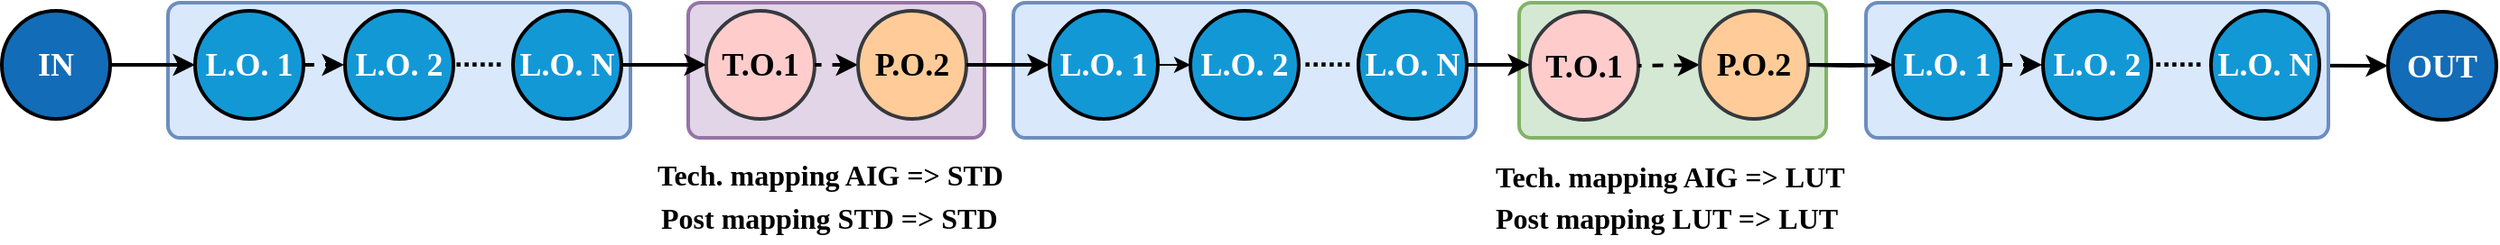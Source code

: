 <mxfile version="26.0.2">
  <diagram name="第 1 页" id="BYLMfou5CTJKFt67lV0u">
    <mxGraphModel dx="2257" dy="822" grid="1" gridSize="10" guides="1" tooltips="1" connect="1" arrows="1" fold="1" page="1" pageScale="1" pageWidth="1400" pageHeight="15" math="0" shadow="0">
      <root>
        <mxCell id="0" />
        <mxCell id="1" parent="0" />
        <mxCell id="Ae0JqBP-xcse2WlZujs8-57" value="" style="rounded=1;whiteSpace=wrap;html=1;arcSize=9;fillColor=#e1d5e7;strokeColor=#9673a6;strokeWidth=2;" parent="1" vertex="1">
          <mxGeometry x="389" y="430.5" width="164" height="75" as="geometry" />
        </mxCell>
        <mxCell id="Ae0JqBP-xcse2WlZujs8-32" value="" style="rounded=1;whiteSpace=wrap;html=1;arcSize=9;fillColor=#dae8fc;strokeColor=#6c8ebf;strokeWidth=2;" parent="1" vertex="1">
          <mxGeometry x="101" y="430.5" width="256" height="75" as="geometry" />
        </mxCell>
        <mxCell id="Ae0JqBP-xcse2WlZujs8-10" value="&lt;font color=&quot;#ffffff&quot; face=&quot;Times New Roman&quot; style=&quot;font-size: 18px;&quot;&gt;&lt;b&gt;L.O. 1&lt;/b&gt;&lt;/font&gt;" style="ellipse;whiteSpace=wrap;html=1;aspect=fixed;strokeWidth=2;fillColor=#1398D6;" parent="1" vertex="1">
          <mxGeometry x="116" y="435" width="60" height="60" as="geometry" />
        </mxCell>
        <mxCell id="Ae0JqBP-xcse2WlZujs8-11" value="&lt;b style=&quot;font-family: &amp;quot;Times New Roman&amp;quot;; font-size: 18px;&quot;&gt;&lt;font color=&quot;#ffffff&quot;&gt;L.O. N&lt;/font&gt;&lt;/b&gt;" style="ellipse;whiteSpace=wrap;html=1;aspect=fixed;strokeWidth=2;fillColor=#1398D6;" parent="1" vertex="1">
          <mxGeometry x="292" y="435" width="60" height="60" as="geometry" />
        </mxCell>
        <mxCell id="Ae0JqBP-xcse2WlZujs8-15" style="edgeStyle=orthogonalEdgeStyle;rounded=0;orthogonalLoop=1;jettySize=auto;html=1;strokeWidth=2;entryX=0;entryY=0.5;entryDx=0;entryDy=0;" parent="1" source="Ae0JqBP-xcse2WlZujs8-13" target="Ae0JqBP-xcse2WlZujs8-10" edge="1">
          <mxGeometry relative="1" as="geometry">
            <mxPoint x="119" y="465" as="targetPoint" />
          </mxGeometry>
        </mxCell>
        <mxCell id="Ae0JqBP-xcse2WlZujs8-13" value="&lt;b style=&quot;font-family: &amp;quot;Times New Roman&amp;quot;; font-size: 18px;&quot;&gt;&lt;font color=&quot;#ffffff&quot;&gt;IN&lt;/font&gt;&lt;/b&gt;" style="ellipse;whiteSpace=wrap;html=1;aspect=fixed;strokeWidth=2;fillColor=#136cb7;" parent="1" vertex="1">
          <mxGeometry x="9" y="435" width="60" height="60" as="geometry" />
        </mxCell>
        <mxCell id="Ae0JqBP-xcse2WlZujs8-33" value="" style="rounded=1;whiteSpace=wrap;html=1;arcSize=9;fillColor=#d5e8d4;strokeColor=#82b366;strokeWidth=2;" parent="1" vertex="1">
          <mxGeometry x="849" y="430.5" width="170" height="75" as="geometry" />
        </mxCell>
        <mxCell id="Ae0JqBP-xcse2WlZujs8-35" value="&lt;font face=&quot;Times New Roman&quot; style=&quot;font-size: 18px;&quot;&gt;&lt;b&gt;T.O.1&lt;/b&gt;&lt;/font&gt;" style="ellipse;whiteSpace=wrap;html=1;aspect=fixed;strokeWidth=2;fillColor=#ffcccc;strokeColor=#36393d;" parent="1" vertex="1">
          <mxGeometry x="855" y="435.5" width="60" height="60" as="geometry" />
        </mxCell>
        <mxCell id="Ae0JqBP-xcse2WlZujs8-36" style="rounded=0;orthogonalLoop=1;jettySize=auto;html=1;entryX=1;entryY=0.5;entryDx=0;entryDy=0;exitX=0;exitY=0.5;exitDx=0;exitDy=0;strokeWidth=2;startArrow=classic;startFill=1;dashed=1;endArrow=none;endFill=0;" parent="1" source="Ae0JqBP-xcse2WlZujs8-38" target="Ae0JqBP-xcse2WlZujs8-35" edge="1">
          <mxGeometry relative="1" as="geometry" />
        </mxCell>
        <mxCell id="Ae0JqBP-xcse2WlZujs8-38" value="&lt;b style=&quot;font-family: &amp;quot;Times New Roman&amp;quot;; font-size: 18px;&quot;&gt;P.O.2&lt;/b&gt;" style="ellipse;whiteSpace=wrap;html=1;aspect=fixed;strokeWidth=2;fillColor=#ffcc99;strokeColor=#36393d;" parent="1" vertex="1">
          <mxGeometry x="949" y="435" width="60" height="60" as="geometry" />
        </mxCell>
        <mxCell id="Ae0JqBP-xcse2WlZujs8-47" value="&lt;font face=&quot;Times New Roman&quot; style=&quot;font-size: 18px;&quot;&gt;&lt;b&gt;T.O.1&lt;/b&gt;&lt;/font&gt;" style="ellipse;whiteSpace=wrap;html=1;aspect=fixed;strokeWidth=2;fillColor=#ffcccc;strokeColor=#36393d;" parent="1" vertex="1">
          <mxGeometry x="399" y="435" width="60" height="60" as="geometry" />
        </mxCell>
        <mxCell id="Ae0JqBP-xcse2WlZujs8-48" style="rounded=0;orthogonalLoop=1;jettySize=auto;html=1;entryX=1;entryY=0.5;entryDx=0;entryDy=0;exitX=0;exitY=0.5;exitDx=0;exitDy=0;strokeWidth=2;startArrow=classic;startFill=1;dashed=1;endArrow=none;endFill=0;" parent="1" source="Ae0JqBP-xcse2WlZujs8-50" target="Ae0JqBP-xcse2WlZujs8-47" edge="1">
          <mxGeometry relative="1" as="geometry" />
        </mxCell>
        <mxCell id="Ae0JqBP-xcse2WlZujs8-50" value="&lt;b style=&quot;font-family: &amp;quot;Times New Roman&amp;quot;; font-size: 18px;&quot;&gt;P.O.2&lt;/b&gt;" style="ellipse;whiteSpace=wrap;html=1;aspect=fixed;strokeWidth=2;fillColor=#ffcc99;strokeColor=#36393d;" parent="1" vertex="1">
          <mxGeometry x="483" y="435" width="60" height="60" as="geometry" />
        </mxCell>
        <mxCell id="Ae0JqBP-xcse2WlZujs8-58" value="&lt;p style=&quot;language:zh-CN;margin-top:0pt;margin-bottom:0pt;margin-left:0in;&lt;br/&gt;text-align:center;direction:ltr;unicode-bidi:embed;mso-line-break-override:&lt;br/&gt;none;word-break:normal;punctuation-wrap:hanging&quot;&gt;&lt;span style=&quot;font-size: 12pt; color: black; font-weight: bold;&quot;&gt;&lt;font face=&quot;Times New Roman&quot;&gt;Tech. mapping AIG =&amp;gt; LUT&lt;/font&gt;&lt;/span&gt;&lt;/p&gt;" style="text;whiteSpace=wrap;html=1;" parent="1" vertex="1">
          <mxGeometry x="834" y="511" width="200" height="30" as="geometry" />
        </mxCell>
        <mxCell id="Ae0JqBP-xcse2WlZujs8-59" value="&lt;p style=&quot;language:zh-CN;margin-top:0pt;margin-bottom:0pt;margin-left:0in;&lt;br/&gt;text-align:center;direction:ltr;unicode-bidi:embed;mso-line-break-override:&lt;br/&gt;none;word-break:normal;punctuation-wrap:hanging&quot;&gt;&lt;span style=&quot;font-size:12.0pt;&lt;br/&gt;font-family:&amp;quot;Times New Roman&amp;quot;;mso-ascii-font-family:&amp;quot;Times New Roman&amp;quot;;&lt;br/&gt;mso-fareast-font-family:等线;mso-bidi-font-family:&amp;quot;Times New Roman&amp;quot;;mso-fareast-theme-font:&lt;br/&gt;minor-fareast;color:black;mso-color-index:1;mso-font-kerning:12.0pt;language:&lt;br/&gt;en-US;font-weight:bold;mso-style-textfill-type:solid;mso-style-textfill-fill-themecolor:&lt;br/&gt;text1;mso-style-textfill-fill-color:black;mso-style-textfill-fill-alpha:100.0%&quot;&gt;&lt;font face=&quot;Times New Roman&quot;&gt;Post mapping LUT =&amp;gt; LUT&lt;/font&gt;&lt;/span&gt;&lt;/p&gt;" style="text;whiteSpace=wrap;html=1;" parent="1" vertex="1">
          <mxGeometry x="834" y="534" width="200" height="30" as="geometry" />
        </mxCell>
        <mxCell id="Ae0JqBP-xcse2WlZujs8-60" value="&lt;p style=&quot;language:zh-CN;margin-top:0pt;margin-bottom:0pt;margin-left:0in;&lt;br/&gt;text-align:center;direction:ltr;unicode-bidi:embed;mso-line-break-override:&lt;br/&gt;none;word-break:normal;punctuation-wrap:hanging&quot;&gt;&lt;span style=&quot;font-size: 12pt; color: black; font-weight: bold;&quot;&gt;&lt;font face=&quot;Times New Roman&quot;&gt;Tech. mapping AIG =&amp;gt; STD&lt;/font&gt;&lt;/span&gt;&lt;/p&gt;" style="text;whiteSpace=wrap;html=1;" parent="1" vertex="1">
          <mxGeometry x="370" y="510" width="200" height="30" as="geometry" />
        </mxCell>
        <mxCell id="Ae0JqBP-xcse2WlZujs8-61" value="&lt;p style=&quot;language:zh-CN;margin-top:0pt;margin-bottom:0pt;margin-left:0in;&lt;br/&gt;text-align:center;direction:ltr;unicode-bidi:embed;mso-line-break-override:&lt;br/&gt;none;word-break:normal;punctuation-wrap:hanging&quot;&gt;&lt;span style=&quot;font-size:12.0pt;&lt;br/&gt;font-family:&amp;quot;Times New Roman&amp;quot;;mso-ascii-font-family:&amp;quot;Times New Roman&amp;quot;;&lt;br/&gt;mso-fareast-font-family:等线;mso-bidi-font-family:&amp;quot;Times New Roman&amp;quot;;mso-fareast-theme-font:&lt;br/&gt;minor-fareast;color:black;mso-color-index:1;mso-font-kerning:12.0pt;language:&lt;br/&gt;en-US;font-weight:bold;mso-style-textfill-type:solid;mso-style-textfill-fill-themecolor:&lt;br/&gt;text1;mso-style-textfill-fill-color:black;mso-style-textfill-fill-alpha:100.0%&quot;&gt;&lt;font face=&quot;Times New Roman&quot;&gt;Post mapping STD =&amp;gt; STD&lt;/font&gt;&lt;/span&gt;&lt;/p&gt;" style="text;whiteSpace=wrap;html=1;" parent="1" vertex="1">
          <mxGeometry x="372" y="534" width="200" height="30" as="geometry" />
        </mxCell>
        <mxCell id="pCCU7FPbe3T_Mdn3lP0D-3" value="&lt;b style=&quot;&quot;&gt;&lt;font style=&quot;font-size: 16px;&quot;&gt;......&lt;/font&gt;&lt;/b&gt;" style="text;html=1;align=center;verticalAlign=middle;whiteSpace=wrap;rounded=0;" parent="1" vertex="1">
          <mxGeometry x="248" y="445.57" width="50" height="28.86" as="geometry" />
        </mxCell>
        <mxCell id="pCCU7FPbe3T_Mdn3lP0D-4" value="&lt;b style=&quot;font-family: &amp;quot;Times New Roman&amp;quot;; font-size: 18px;&quot;&gt;&lt;font color=&quot;#ffffff&quot;&gt;L.O. 2&lt;/font&gt;&lt;/b&gt;" style="ellipse;whiteSpace=wrap;html=1;aspect=fixed;strokeWidth=2;fillColor=#1398D6;" parent="1" vertex="1">
          <mxGeometry x="199" y="435" width="60" height="60" as="geometry" />
        </mxCell>
        <mxCell id="pCCU7FPbe3T_Mdn3lP0D-6" value="" style="rounded=1;whiteSpace=wrap;html=1;arcSize=9;fillColor=#dae8fc;strokeColor=#6c8ebf;strokeWidth=2;" parent="1" vertex="1">
          <mxGeometry x="569" y="430.5" width="256" height="75" as="geometry" />
        </mxCell>
        <mxCell id="pCCU7FPbe3T_Mdn3lP0D-7" style="edgeStyle=orthogonalEdgeStyle;rounded=0;orthogonalLoop=1;jettySize=auto;html=1;entryX=0;entryY=0.5;entryDx=0;entryDy=0;" parent="1" source="pCCU7FPbe3T_Mdn3lP0D-8" target="pCCU7FPbe3T_Mdn3lP0D-11" edge="1">
          <mxGeometry relative="1" as="geometry" />
        </mxCell>
        <mxCell id="pCCU7FPbe3T_Mdn3lP0D-8" value="&lt;font color=&quot;#ffffff&quot; face=&quot;Times New Roman&quot; style=&quot;font-size: 18px;&quot;&gt;&lt;b&gt;L.O. 1&lt;/b&gt;&lt;/font&gt;" style="ellipse;whiteSpace=wrap;html=1;aspect=fixed;strokeWidth=2;fillColor=#1398D6;" parent="1" vertex="1">
          <mxGeometry x="589" y="435" width="60" height="60" as="geometry" />
        </mxCell>
        <mxCell id="pCCU7FPbe3T_Mdn3lP0D-9" value="&lt;b style=&quot;font-family: &amp;quot;Times New Roman&amp;quot;; font-size: 18px;&quot;&gt;&lt;font color=&quot;#ffffff&quot;&gt;L.O. N&lt;/font&gt;&lt;/b&gt;" style="ellipse;whiteSpace=wrap;html=1;aspect=fixed;strokeWidth=2;fillColor=#1398D6;" parent="1" vertex="1">
          <mxGeometry x="760" y="435" width="60" height="60" as="geometry" />
        </mxCell>
        <mxCell id="pCCU7FPbe3T_Mdn3lP0D-10" value="&lt;b style=&quot;&quot;&gt;&lt;font style=&quot;font-size: 16px;&quot;&gt;......&lt;/font&gt;&lt;/b&gt;" style="text;html=1;align=center;verticalAlign=middle;whiteSpace=wrap;rounded=0;" parent="1" vertex="1">
          <mxGeometry x="718" y="445.57" width="50" height="28.86" as="geometry" />
        </mxCell>
        <mxCell id="pCCU7FPbe3T_Mdn3lP0D-11" value="&lt;b style=&quot;font-family: &amp;quot;Times New Roman&amp;quot;; font-size: 18px;&quot;&gt;&lt;font color=&quot;#ffffff&quot;&gt;L.O. 2&lt;/font&gt;&lt;/b&gt;" style="ellipse;whiteSpace=wrap;html=1;aspect=fixed;strokeWidth=2;fillColor=#1398D6;" parent="1" vertex="1">
          <mxGeometry x="667" y="435" width="60" height="60" as="geometry" />
        </mxCell>
        <mxCell id="pCCU7FPbe3T_Mdn3lP0D-12" style="edgeStyle=orthogonalEdgeStyle;rounded=0;orthogonalLoop=1;jettySize=auto;html=1;entryX=0;entryY=0.5;entryDx=0;entryDy=0;strokeWidth=2;" parent="1" source="Ae0JqBP-xcse2WlZujs8-50" target="pCCU7FPbe3T_Mdn3lP0D-8" edge="1">
          <mxGeometry relative="1" as="geometry" />
        </mxCell>
        <mxCell id="pCCU7FPbe3T_Mdn3lP0D-14" style="edgeStyle=orthogonalEdgeStyle;rounded=0;orthogonalLoop=1;jettySize=auto;html=1;strokeWidth=2;dashed=1;entryX=0;entryY=0.5;entryDx=0;entryDy=0;exitX=1;exitY=0.5;exitDx=0;exitDy=0;" parent="1" source="Ae0JqBP-xcse2WlZujs8-10" edge="1">
          <mxGeometry relative="1" as="geometry">
            <mxPoint x="151.5" y="464.8" as="sourcePoint" />
            <mxPoint x="198.5" y="464.8" as="targetPoint" />
          </mxGeometry>
        </mxCell>
        <mxCell id="yuHCt1SYs9sluDCAp3Fy-1" value="&lt;b style=&quot;font-family: &amp;quot;Times New Roman&amp;quot;; font-size: 18px;&quot;&gt;&lt;font color=&quot;#ffffff&quot;&gt;OUT&lt;/font&gt;&lt;/b&gt;" style="ellipse;whiteSpace=wrap;html=1;aspect=fixed;strokeWidth=2;fillColor=#136CB7;" parent="1" vertex="1">
          <mxGeometry x="1330" y="435.5" width="60" height="60" as="geometry" />
        </mxCell>
        <mxCell id="75UuPJR5SjxIfkqsgxxV-1" style="edgeStyle=orthogonalEdgeStyle;rounded=0;orthogonalLoop=1;jettySize=auto;html=1;entryX=0;entryY=0.5;entryDx=0;entryDy=0;strokeWidth=2;exitX=1;exitY=0.5;exitDx=0;exitDy=0;" parent="1" source="Ae0JqBP-xcse2WlZujs8-11" target="Ae0JqBP-xcse2WlZujs8-47" edge="1">
          <mxGeometry relative="1" as="geometry">
            <mxPoint x="553" y="475" as="sourcePoint" />
            <mxPoint x="599" y="475" as="targetPoint" />
          </mxGeometry>
        </mxCell>
        <mxCell id="75UuPJR5SjxIfkqsgxxV-2" style="edgeStyle=orthogonalEdgeStyle;rounded=0;orthogonalLoop=1;jettySize=auto;html=1;entryX=0;entryY=0.5;entryDx=0;entryDy=0;strokeWidth=2;exitX=1;exitY=0.5;exitDx=0;exitDy=0;" parent="1" source="pCCU7FPbe3T_Mdn3lP0D-9" target="Ae0JqBP-xcse2WlZujs8-35" edge="1">
          <mxGeometry relative="1" as="geometry">
            <mxPoint x="362" y="475" as="sourcePoint" />
            <mxPoint x="409" y="475" as="targetPoint" />
          </mxGeometry>
        </mxCell>
        <mxCell id="75UuPJR5SjxIfkqsgxxV-4" style="edgeStyle=orthogonalEdgeStyle;rounded=0;orthogonalLoop=1;jettySize=auto;html=1;entryX=0;entryY=0.5;entryDx=0;entryDy=0;strokeWidth=2;exitX=1;exitY=0.5;exitDx=0;exitDy=0;" parent="1" source="Ae0JqBP-xcse2WlZujs8-38" target="yuHCt1SYs9sluDCAp3Fy-1" edge="1">
          <mxGeometry relative="1" as="geometry">
            <mxPoint x="820" y="475" as="sourcePoint" />
            <mxPoint x="865" y="476" as="targetPoint" />
          </mxGeometry>
        </mxCell>
        <mxCell id="75UuPJR5SjxIfkqsgxxV-5" value="" style="rounded=1;whiteSpace=wrap;html=1;arcSize=9;fillColor=#dae8fc;strokeColor=#6c8ebf;strokeWidth=2;" parent="1" vertex="1">
          <mxGeometry x="1041" y="430.5" width="256" height="75" as="geometry" />
        </mxCell>
        <mxCell id="75UuPJR5SjxIfkqsgxxV-6" value="&lt;font color=&quot;#ffffff&quot; face=&quot;Times New Roman&quot; style=&quot;font-size: 18px;&quot;&gt;&lt;b&gt;L.O. 1&lt;/b&gt;&lt;/font&gt;" style="ellipse;whiteSpace=wrap;html=1;aspect=fixed;strokeWidth=2;fillColor=#1398D6;" parent="1" vertex="1">
          <mxGeometry x="1056" y="435" width="60" height="60" as="geometry" />
        </mxCell>
        <mxCell id="75UuPJR5SjxIfkqsgxxV-7" value="&lt;b style=&quot;font-family: &amp;quot;Times New Roman&amp;quot;; font-size: 18px;&quot;&gt;&lt;font color=&quot;#ffffff&quot;&gt;L.O. N&lt;/font&gt;&lt;/b&gt;" style="ellipse;whiteSpace=wrap;html=1;aspect=fixed;strokeWidth=2;fillColor=#1398D6;" parent="1" vertex="1">
          <mxGeometry x="1232" y="435" width="60" height="60" as="geometry" />
        </mxCell>
        <mxCell id="75UuPJR5SjxIfkqsgxxV-8" style="edgeStyle=orthogonalEdgeStyle;rounded=0;orthogonalLoop=1;jettySize=auto;html=1;strokeWidth=2;entryX=0;entryY=0.5;entryDx=0;entryDy=0;" parent="1" target="75UuPJR5SjxIfkqsgxxV-6" edge="1">
          <mxGeometry relative="1" as="geometry">
            <mxPoint x="1059" y="465" as="targetPoint" />
            <mxPoint x="1009" y="465" as="sourcePoint" />
          </mxGeometry>
        </mxCell>
        <mxCell id="75UuPJR5SjxIfkqsgxxV-9" value="&lt;b style=&quot;&quot;&gt;&lt;font style=&quot;font-size: 16px;&quot;&gt;......&lt;/font&gt;&lt;/b&gt;" style="text;html=1;align=center;verticalAlign=middle;whiteSpace=wrap;rounded=0;" parent="1" vertex="1">
          <mxGeometry x="1188" y="445.57" width="52" height="28.86" as="geometry" />
        </mxCell>
        <mxCell id="75UuPJR5SjxIfkqsgxxV-10" value="&lt;b style=&quot;font-family: &amp;quot;Times New Roman&amp;quot;; font-size: 18px;&quot;&gt;&lt;font color=&quot;#ffffff&quot;&gt;L.O. 2&lt;/font&gt;&lt;/b&gt;" style="ellipse;whiteSpace=wrap;html=1;aspect=fixed;strokeWidth=2;fillColor=#1398D6;" parent="1" vertex="1">
          <mxGeometry x="1139" y="435" width="60" height="60" as="geometry" />
        </mxCell>
        <mxCell id="75UuPJR5SjxIfkqsgxxV-11" style="edgeStyle=orthogonalEdgeStyle;rounded=0;orthogonalLoop=1;jettySize=auto;html=1;strokeWidth=2;dashed=1;entryX=0;entryY=0.5;entryDx=0;entryDy=0;exitX=1;exitY=0.5;exitDx=0;exitDy=0;" parent="1" source="75UuPJR5SjxIfkqsgxxV-6" edge="1">
          <mxGeometry relative="1" as="geometry">
            <mxPoint x="1091.5" y="464.8" as="sourcePoint" />
            <mxPoint x="1138.5" y="464.8" as="targetPoint" />
          </mxGeometry>
        </mxCell>
      </root>
    </mxGraphModel>
  </diagram>
</mxfile>
